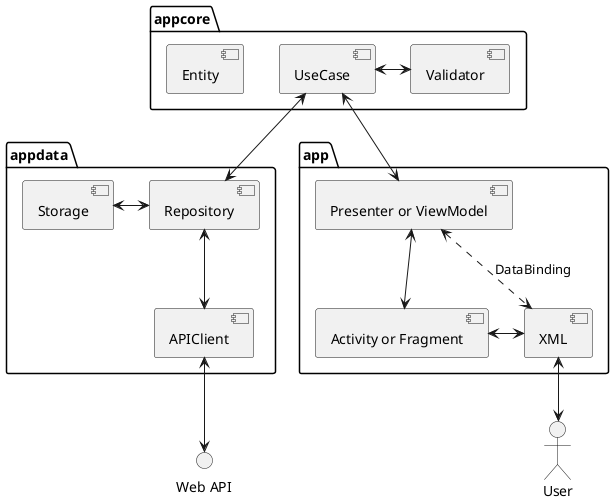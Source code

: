 @startuml architecture

Actor User

package "app" {
  [Activity or Fragment] as View
  [Presenter or ViewModel] as What
  [XML]
}

package "appcore" {
  [Entity]
  [UseCase]
  [Validator]
}

package "appdata" {
  [APIClient]
  [Repository]
  [Storage]
}

interface "Web API" as api



UseCase <-right-> Validator
UseCase <-down-> Repository
UseCase <-down-> What

Repository <-down-> APIClient
Repository <-left-> Storage
APIClient <-down-> api

View <-right-> XML
What <-down-> View
What <.> XML: DataBinding
XML <-down-> User

@enduml
